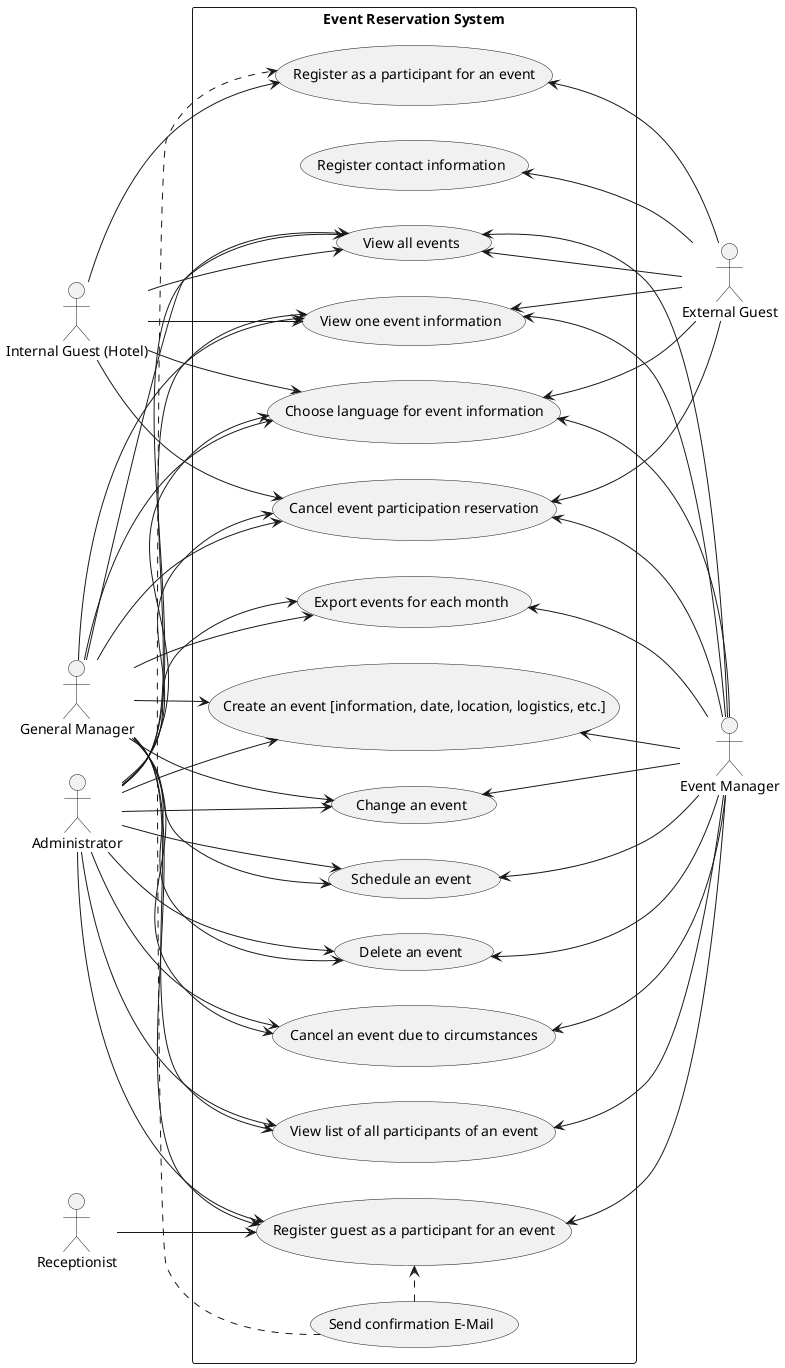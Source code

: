 @startuml

left to right direction


actor "Internal Guest (Hotel)" as Guest
actor "Event Manager" as EM
actor "General Manager" as GM
actor "External Guest" as EX
actor "Receptionist" as REC
actor Administrator

rectangle "Event Reservation System" {
    (Register as a participant for an event) as (EventBook)
    (Cancel event participation reservation) as (EventReservationCancel)
    (View all events) as (EventAll)
    (View one event information) as (EventView)
    (Choose language for event information) as (EventLanguage)
    (Create an event [information, date, location, logistics, etc.]) as (EventCreate)
    (Change an event) as (EventChange)
    (Schedule an event) as (EventSchedule)
    (Delete an event) as (EventDelete)
    (Cancel an event due to circumstances) as (EventCancel)
    (Register guest as a participant for an event) as (RegisterParticipant)
    (View list of all participants of an event) as (ViewAll)
    (Export events for each month) as (export)

    Guest --> (EventBook)
    Guest --> (EventReservationCancel)
    Guest --> (EventAll)
    Guest --> (EventView)
    Guest --> (EventLanguage)

    (EventBook) <-- EX
    (EventReservationCancel) <-- EX
    (EventAll) <-- EX
    (EventView) <-- EX
    (EventLanguage) <-- EX
    (Register contact information) <-- EX

    (Send confirmation E-Mail) .> (EventBook)

    (EventAll) <-- EM
    (EventView) <-- EM
    (EventLanguage) <-- EM
    (EventCreate) <-- EM
    (EventChange) <-- EM
    (EventSchedule) <-- EM
    (EventDelete) <-- EM
    (EventReservationCancel) <-- EM
    (EventCancel) <-- EM
    (ViewAll) <-- EM
    (RegisterParticipant) <-- EM
    (export) <-- EM

    GM --> (EventAll)
    GM --> (EventView)
    GM --> (EventLanguage)
    GM --> (EventCreate)
    GM --> (EventChange)
    GM --> (EventSchedule)
    GM --> (EventDelete)
    GM --> (EventReservationCancel)
    GM --> (EventCancel)
    GM --> (ViewAll)
    GM --> (RegisterParticipant)
    GM --> (export)

    Administrator --> (EventAll)
    Administrator --> (EventView)
    Administrator --> (EventLanguage)
    Administrator --> (EventCreate)
    Administrator --> (EventChange)
    Administrator --> (EventSchedule)
    Administrator --> (EventDelete)
    Administrator --> (EventReservationCancel)
    Administrator --> (EventCancel)
    Administrator --> (ViewAll)
    Administrator --> (RegisterParticipant)
    Administrator --> (export)

    REC --> (RegisterParticipant)

    (Send confirmation E-Mail) .> (RegisterParticipant)
}

@enduml
